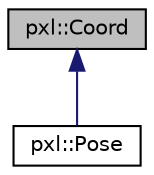 digraph "pxl::Coord"
{
 // LATEX_PDF_SIZE
  edge [fontname="Helvetica",fontsize="10",labelfontname="Helvetica",labelfontsize="10"];
  node [fontname="Helvetica",fontsize="10",shape=record];
  Node1 [label="pxl::Coord",height=0.2,width=0.4,color="black", fillcolor="grey75", style="filled", fontcolor="black",tooltip="Represents a coordinate in 2D space."];
  Node1 -> Node2 [dir="back",color="midnightblue",fontsize="10",style="solid",fontname="Helvetica"];
  Node2 [label="pxl::Pose",height=0.2,width=0.4,color="black", fillcolor="white", style="filled",URL="$classpxl_1_1Pose.html",tooltip="The Pose class contains classes and functions related to (x, y, theta) coordinates."];
}
